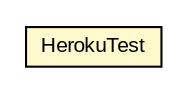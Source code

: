 #!/usr/local/bin/dot
#
# Class diagram 
# Generated by UMLGraph version R5_6-24-gf6e263 (http://www.umlgraph.org/)
#

digraph G {
	edge [fontname="arial",fontsize=10,labelfontname="arial",labelfontsize=10];
	node [fontname="arial",fontsize=10,shape=plaintext];
	nodesep=0.25;
	ranksep=0.5;
	// net.trajano.openidconnect.jaspic.test.HerokuTest
	c275 [label=<<table title="net.trajano.openidconnect.jaspic.test.HerokuTest" border="0" cellborder="1" cellspacing="0" cellpadding="2" port="p" bgcolor="lemonChiffon" href="./HerokuTest.html">
		<tr><td><table border="0" cellspacing="0" cellpadding="1">
<tr><td align="center" balign="center"> HerokuTest </td></tr>
		</table></td></tr>
		</table>>, URL="./HerokuTest.html", fontname="arial", fontcolor="black", fontsize=10.0];
}

